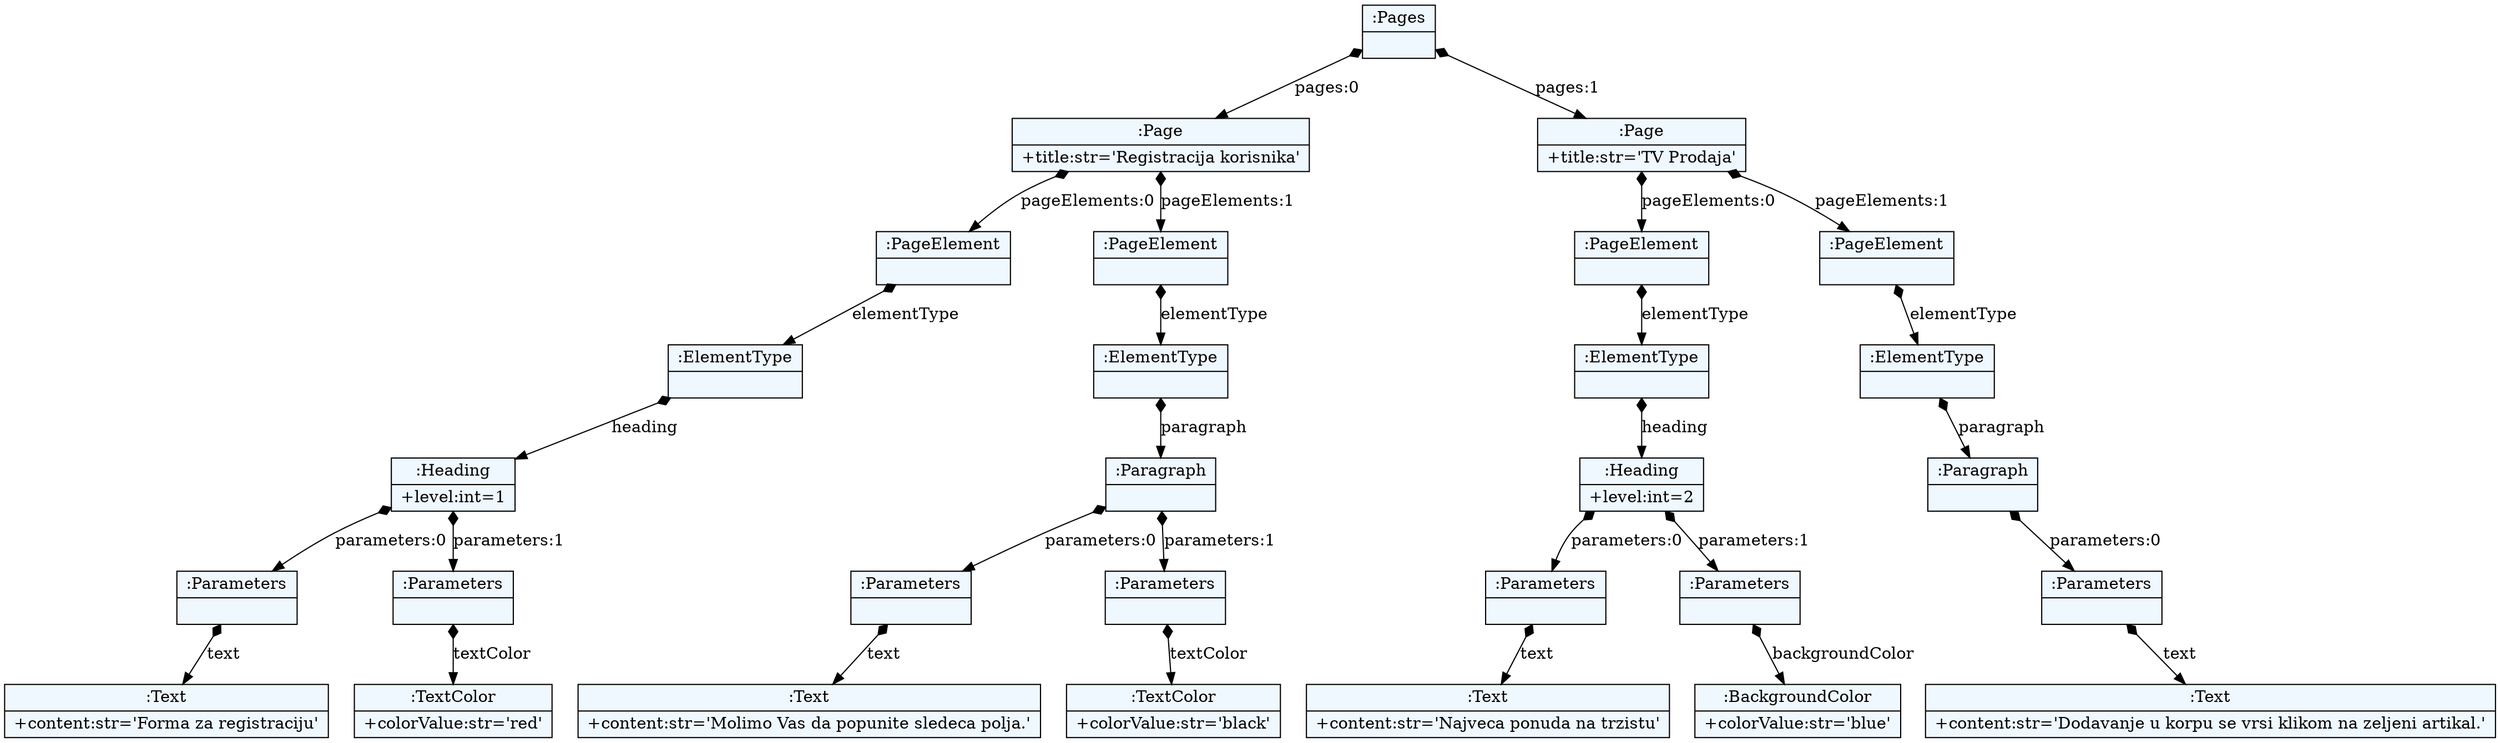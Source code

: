 
    digraph xtext {
    fontname = "Bitstream Vera Sans"
    fontsize = 8
    node[
        shape=record,
        style=filled,
        fillcolor=aliceblue
    ]
    nodesep = 0.3
    edge[dir=black,arrowtail=empty]


1487413022960 -> 1487413242008 [label="pages:0" arrowtail=diamond dir=both]
1487413242008 -> 1487413242120 [label="pageElements:0" arrowtail=diamond dir=both]
1487413242120 -> 1487413242624 [label="elementType" arrowtail=diamond dir=both]
1487413242624 -> 1487413242736 [label="heading" arrowtail=diamond dir=both]
1487413242736 -> 1487413242904 [label="parameters:0" arrowtail=diamond dir=both]
1487413242904 -> 1487413243072 [label="text" arrowtail=diamond dir=both]
1487413243072[label="{:Text|+content:str='Forma za registraciju'\l}"]
1487413242904[label="{:Parameters|}"]
1487413242736 -> 1487413243016 [label="parameters:1" arrowtail=diamond dir=both]
1487413243016 -> 1487413243184 [label="textColor" arrowtail=diamond dir=both]
1487413243184[label="{:TextColor|+colorValue:str='red'\l}"]
1487413243016[label="{:Parameters|}"]
1487413242736[label="{:Heading|+level:int=1\l}"]
1487413242624[label="{:ElementType|}"]
1487413242120[label="{:PageElement|}"]
1487413242008 -> 1487413218776 [label="pageElements:1" arrowtail=diamond dir=both]
1487413218776 -> 1487413242288 [label="elementType" arrowtail=diamond dir=both]
1487413242288 -> 1487413242792 [label="paragraph" arrowtail=diamond dir=both]
1487413242792 -> 1487413243128 [label="parameters:0" arrowtail=diamond dir=both]
1487413243128 -> 1487413243352 [label="text" arrowtail=diamond dir=both]
1487413243352[label="{:Text|+content:str='Molimo Vas da popunite sledeca polja.'\l}"]
1487413243128[label="{:Parameters|}"]
1487413242792 -> 1487413243296 [label="parameters:1" arrowtail=diamond dir=both]
1487413243296 -> 1487413243408 [label="textColor" arrowtail=diamond dir=both]
1487413243408[label="{:TextColor|+colorValue:str='black'\l}"]
1487413243296[label="{:Parameters|}"]
1487413242792[label="{:Paragraph|}"]
1487413242288[label="{:ElementType|}"]
1487413218776[label="{:PageElement|}"]
1487413242008[label="{:Page|+title:str='Registracija korisnika'\l}"]
1487413022960 -> 1487413138096 [label="pages:1" arrowtail=diamond dir=both]
1487413138096 -> 1487413242176 [label="pageElements:0" arrowtail=diamond dir=both]
1487413242176 -> 1487413242456 [label="elementType" arrowtail=diamond dir=both]
1487413242456 -> 1487413243240 [label="heading" arrowtail=diamond dir=both]
1487413243240 -> 1487413243632 [label="parameters:0" arrowtail=diamond dir=both]
1487413243632 -> 1487413243744 [label="text" arrowtail=diamond dir=both]
1487413243744[label="{:Text|+content:str='Najveca ponuda na trzistu'\l}"]
1487413243632[label="{:Parameters|}"]
1487413243240 -> 1487413243688 [label="parameters:1" arrowtail=diamond dir=both]
1487413243688 -> 1487413243856 [label="backgroundColor" arrowtail=diamond dir=both]
1487413243856[label="{:BackgroundColor|+colorValue:str='blue'\l}"]
1487413243688[label="{:Parameters|}"]
1487413243240[label="{:Heading|+level:int=2\l}"]
1487413242456[label="{:ElementType|}"]
1487413242176[label="{:PageElement|}"]
1487413138096 -> 1487413240944 [label="pageElements:1" arrowtail=diamond dir=both]
1487413240944 -> 1487413242960 [label="elementType" arrowtail=diamond dir=both]
1487413242960 -> 1487413243576 [label="paragraph" arrowtail=diamond dir=both]
1487413243576 -> 1487413268664 [label="parameters:0" arrowtail=diamond dir=both]
1487413268664 -> 1487413268720 [label="text" arrowtail=diamond dir=both]
1487413268720[label="{:Text|+content:str='Dodavanje u korpu se vrsi klikom na zeljeni artikal.'\l}"]
1487413268664[label="{:Parameters|}"]
1487413243576[label="{:Paragraph|}"]
1487413242960[label="{:ElementType|}"]
1487413240944[label="{:PageElement|}"]
1487413138096[label="{:Page|+title:str='TV Prodaja'\l}"]
1487413022960[label="{:Pages|}"]

}
